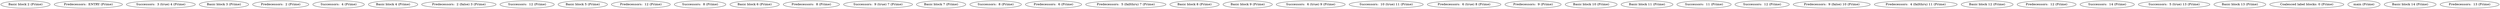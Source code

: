 digraph model { 
	Prime_0 [label="Basic block 2 (Prime)"];
	Prime_1 [label="Predecessors:  ENTRY (Prime)"];
	Prime_2 [label="Successors:  3 (true) 4 (Prime)"];
	Prime_3 [label="Basic block 3 (Prime)"];
	Prime_4 [label="Predecessors:  2 (Prime)"];
	Prime_5 [label="Successors:  4 (Prime)"];
	Prime_6 [label="Basic block 4 (Prime)"];
	Prime_7 [label="Predecessors:  2 (false) 3 (Prime)"];
	Prime_8 [label="Successors:  12 (Prime)"];
	Prime_9 [label="Basic block 5 (Prime)"];
	Prime_10 [label="Predecessors:  12 (Prime)"];
	Prime_11 [label="Successors:  8 (Prime)"];
	Prime_12 [label="Basic block 6 (Prime)"];
	Prime_13 [label="Predecessors:  8 (Prime)"];
	Prime_14 [label="Successors:  9 (true) 7 (Prime)"];
	Prime_15 [label="Basic block 7 (Prime)"];
	Prime_17 [label="Successors:  8 (Prime)"];
	Prime_16 [label="Predecessors:  6 (Prime)"];
	Prime_19 [label="Predecessors:  5 (fallthru) 7 (Prime)"];
	Prime_18 [label="Basic block 8 (Prime)"];
	Prime_21 [label="Basic block 9 (Prime)"];
	Prime_20 [label="Successors:  6 (true) 9 (Prime)"];
	Prime_23 [label="Successors:  10 (true) 11 (Prime)"];
	Prime_22 [label="Predecessors:  6 (true) 8 (Prime)"];
	Prime_25 [label="Predecessors:  9 (Prime)"];
	Prime_24 [label="Basic block 10 (Prime)"];
	Prime_27 [label="Basic block 11 (Prime)"];
	Prime_26 [label="Successors:  11 (Prime)"];
	Prime_29 [label="Successors:  12 (Prime)"];
	Prime_28 [label="Predecessors:  9 (false) 10 (Prime)"];
	Prime_31 [label="Predecessors:  4 (fallthru) 11 (Prime)"];
	Prime_30 [label="Basic block 12 (Prime)"];
	Prime_34 [label="Predecessors:  12 (Prime)"];
	Prime_35 [label="Successors:  14 (Prime)"];
	Prime_32 [label="Successors:  5 (true) 13 (Prime)"];
	Prime_33 [label="Basic block 13 (Prime)"];
	Prime_38 [label="Coalesced label blocks: 0 (Prime)"];
	Prime_39 [label="main (Prime)"];
	Prime_36 [label="Basic block 14 (Prime)"];
	Prime_37 [label="Predecessors:  13 (Prime)"];
}
